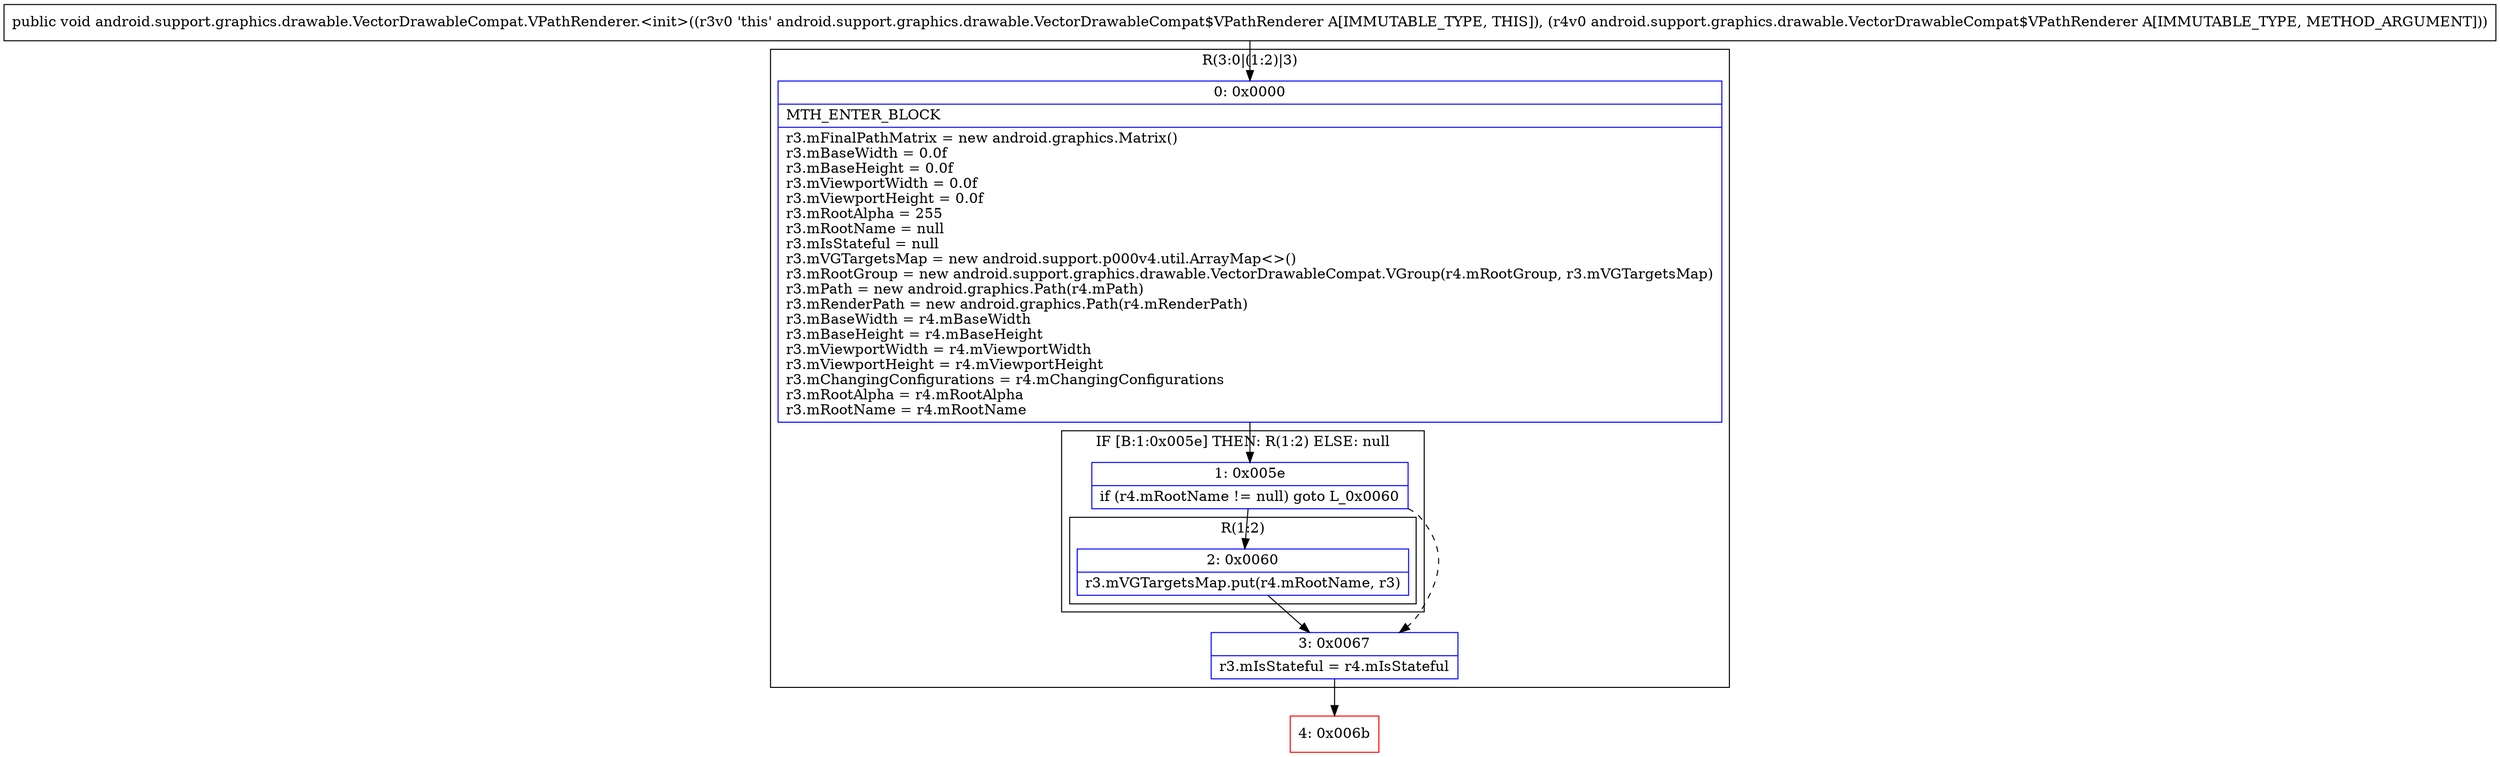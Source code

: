 digraph "CFG forandroid.support.graphics.drawable.VectorDrawableCompat.VPathRenderer.\<init\>(Landroid\/support\/graphics\/drawable\/VectorDrawableCompat$VPathRenderer;)V" {
subgraph cluster_Region_903720296 {
label = "R(3:0|(1:2)|3)";
node [shape=record,color=blue];
Node_0 [shape=record,label="{0\:\ 0x0000|MTH_ENTER_BLOCK\l|r3.mFinalPathMatrix = new android.graphics.Matrix()\lr3.mBaseWidth = 0.0f\lr3.mBaseHeight = 0.0f\lr3.mViewportWidth = 0.0f\lr3.mViewportHeight = 0.0f\lr3.mRootAlpha = 255\lr3.mRootName = null\lr3.mIsStateful = null\lr3.mVGTargetsMap = new android.support.p000v4.util.ArrayMap\<\>()\lr3.mRootGroup = new android.support.graphics.drawable.VectorDrawableCompat.VGroup(r4.mRootGroup, r3.mVGTargetsMap)\lr3.mPath = new android.graphics.Path(r4.mPath)\lr3.mRenderPath = new android.graphics.Path(r4.mRenderPath)\lr3.mBaseWidth = r4.mBaseWidth\lr3.mBaseHeight = r4.mBaseHeight\lr3.mViewportWidth = r4.mViewportWidth\lr3.mViewportHeight = r4.mViewportHeight\lr3.mChangingConfigurations = r4.mChangingConfigurations\lr3.mRootAlpha = r4.mRootAlpha\lr3.mRootName = r4.mRootName\l}"];
subgraph cluster_IfRegion_1917271511 {
label = "IF [B:1:0x005e] THEN: R(1:2) ELSE: null";
node [shape=record,color=blue];
Node_1 [shape=record,label="{1\:\ 0x005e|if (r4.mRootName != null) goto L_0x0060\l}"];
subgraph cluster_Region_1000844199 {
label = "R(1:2)";
node [shape=record,color=blue];
Node_2 [shape=record,label="{2\:\ 0x0060|r3.mVGTargetsMap.put(r4.mRootName, r3)\l}"];
}
}
Node_3 [shape=record,label="{3\:\ 0x0067|r3.mIsStateful = r4.mIsStateful\l}"];
}
Node_4 [shape=record,color=red,label="{4\:\ 0x006b}"];
MethodNode[shape=record,label="{public void android.support.graphics.drawable.VectorDrawableCompat.VPathRenderer.\<init\>((r3v0 'this' android.support.graphics.drawable.VectorDrawableCompat$VPathRenderer A[IMMUTABLE_TYPE, THIS]), (r4v0 android.support.graphics.drawable.VectorDrawableCompat$VPathRenderer A[IMMUTABLE_TYPE, METHOD_ARGUMENT])) }"];
MethodNode -> Node_0;
Node_0 -> Node_1;
Node_1 -> Node_2;
Node_1 -> Node_3[style=dashed];
Node_2 -> Node_3;
Node_3 -> Node_4;
}

